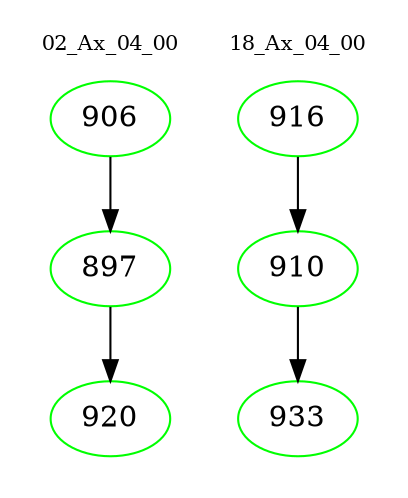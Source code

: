 digraph{
subgraph cluster_0 {
color = white
label = "02_Ax_04_00";
fontsize=10;
T0_906 [label="906", color="green"]
T0_906 -> T0_897 [color="black"]
T0_897 [label="897", color="green"]
T0_897 -> T0_920 [color="black"]
T0_920 [label="920", color="green"]
}
subgraph cluster_1 {
color = white
label = "18_Ax_04_00";
fontsize=10;
T1_916 [label="916", color="green"]
T1_916 -> T1_910 [color="black"]
T1_910 [label="910", color="green"]
T1_910 -> T1_933 [color="black"]
T1_933 [label="933", color="green"]
}
}

